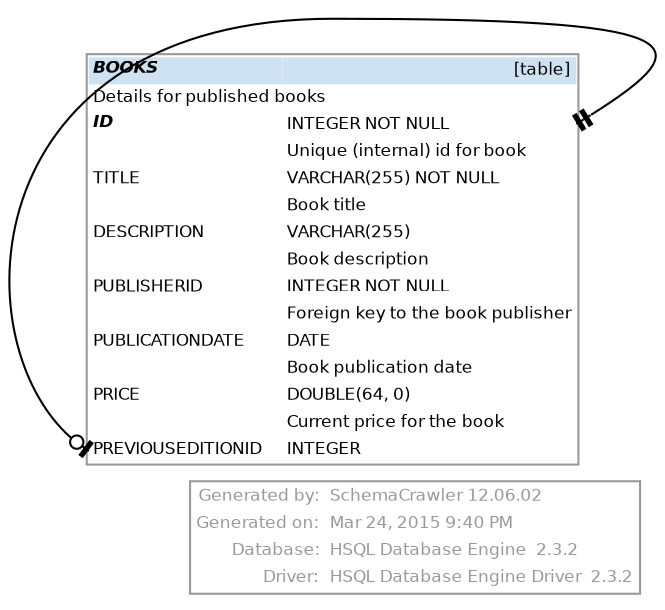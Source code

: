 digraph "SchemaCrawler_Diagram" {

  graph [
    nodesep="0.18"
    ranksep="0.46"
    rankdir="RL"
    fontname="Helvetica"
    fontsize="8"
  ];
  
  node [
    fontname="Helvetica"
    fontsize="8"
    shape="plaintext"
  ];
  
  edge [
    fontname="Helvetica"
    fontsize="8"  
    arrowsize="0.8"
  ];


  graph [fontcolor="#999999", 
    label=<
<table color="#999999" border="1" cellborder="0" cellspacing="0">
	<tr>
		<td align='right'>Generated by:</td>
		<td align='left'>SchemaCrawler 12.06.02</td>
	</tr>
	<tr>
		<td align='right'>Generated on:</td>
		<td align='left'>Mar 24, 2015 9:40 PM</td>
	</tr>
	<tr>
		<td align='right'>Database:</td>
		<td align='left'>HSQL Database Engine  2.3.2</td>
	</tr>
	<tr>
		<td align='right'>Driver:</td>
		<td align='left'>HSQL Database Engine Driver  2.3.2</td>
	</tr>
      </table>    >
    labeljust=r
    labelloc=b
  ];

  /* PUBLIC.BOOKS.BOOKS -=-=-=-=-=-=-=-=-=-=-=-=-=- */
  "books_a0708ac5" [
    label=<
      <table border="1" cellborder="0" cellpadding="2" cellspacing="0" bgcolor="white" color="#999999">
	<tr>
		<td colspan='2' bgcolor='#CEE2F2' align='left'><b><i>BOOKS</i></b></td>
		<td bgcolor='#CEE2F2' align='right'>[table]</td>
	</tr>
	<tr>
		<td colspan='3' align='left'>Details for published books</td>
	</tr>
	<tr>
		<td port='id_a0708ac5.start' align='left'><b><i>ID</i></b></td>
		<td align='left'> </td>
		<td port='id_a0708ac5.end' align='left'>INTEGER NOT NULL</td>
	</tr>
	<tr>
		<td align='left'></td>
		<td align='left'> </td>
		<td align='left'>Unique (internal) id for book</td>
	</tr>
	<tr>
		<td port='title_a0708ac5.start' align='left'>TITLE</td>
		<td align='left'> </td>
		<td port='title_a0708ac5.end' align='left'>VARCHAR(255) NOT NULL</td>
	</tr>
	<tr>
		<td align='left'></td>
		<td align='left'> </td>
		<td align='left'>Book title</td>
	</tr>
	<tr>
		<td port='description_a0708ac5.start' align='left'>DESCRIPTION</td>
		<td align='left'> </td>
		<td port='description_a0708ac5.end' align='left'>VARCHAR(255)</td>
	</tr>
	<tr>
		<td align='left'></td>
		<td align='left'> </td>
		<td align='left'>Book description</td>
	</tr>
	<tr>
		<td port='publisherid_a0708ac5.start' align='left'>PUBLISHERID</td>
		<td align='left'> </td>
		<td port='publisherid_a0708ac5.end' align='left'>INTEGER NOT NULL</td>
	</tr>
	<tr>
		<td align='left'></td>
		<td align='left'> </td>
		<td align='left'>Foreign key to the book publisher</td>
	</tr>
	<tr>
		<td port='publicationdate_a0708ac5.start' align='left'>PUBLICATIONDATE</td>
		<td align='left'> </td>
		<td port='publicationdate_a0708ac5.end' align='left'>DATE</td>
	</tr>
	<tr>
		<td align='left'></td>
		<td align='left'> </td>
		<td align='left'>Book publication date</td>
	</tr>
	<tr>
		<td port='price_a0708ac5.start' align='left'>PRICE</td>
		<td align='left'> </td>
		<td port='price_a0708ac5.end' align='left'>DOUBLE(64, 0)</td>
	</tr>
	<tr>
		<td align='left'></td>
		<td align='left'> </td>
		<td align='left'>Current price for the book</td>
	</tr>
	<tr>
		<td port='previouseditionid_a0708ac5.start' align='left'>PREVIOUSEDITIONID</td>
		<td align='left'> </td>
		<td port='previouseditionid_a0708ac5.end' align='left'>INTEGER</td>
	</tr>
      </table>
    >
  ];

  "books_a0708ac5":"previouseditionid_a0708ac5.start":w -> "books_a0708ac5":"id_a0708ac5.end":e [label=<> style="solid" dir="both" arrowhead="teetee" arrowtail="teeodot"];


}
